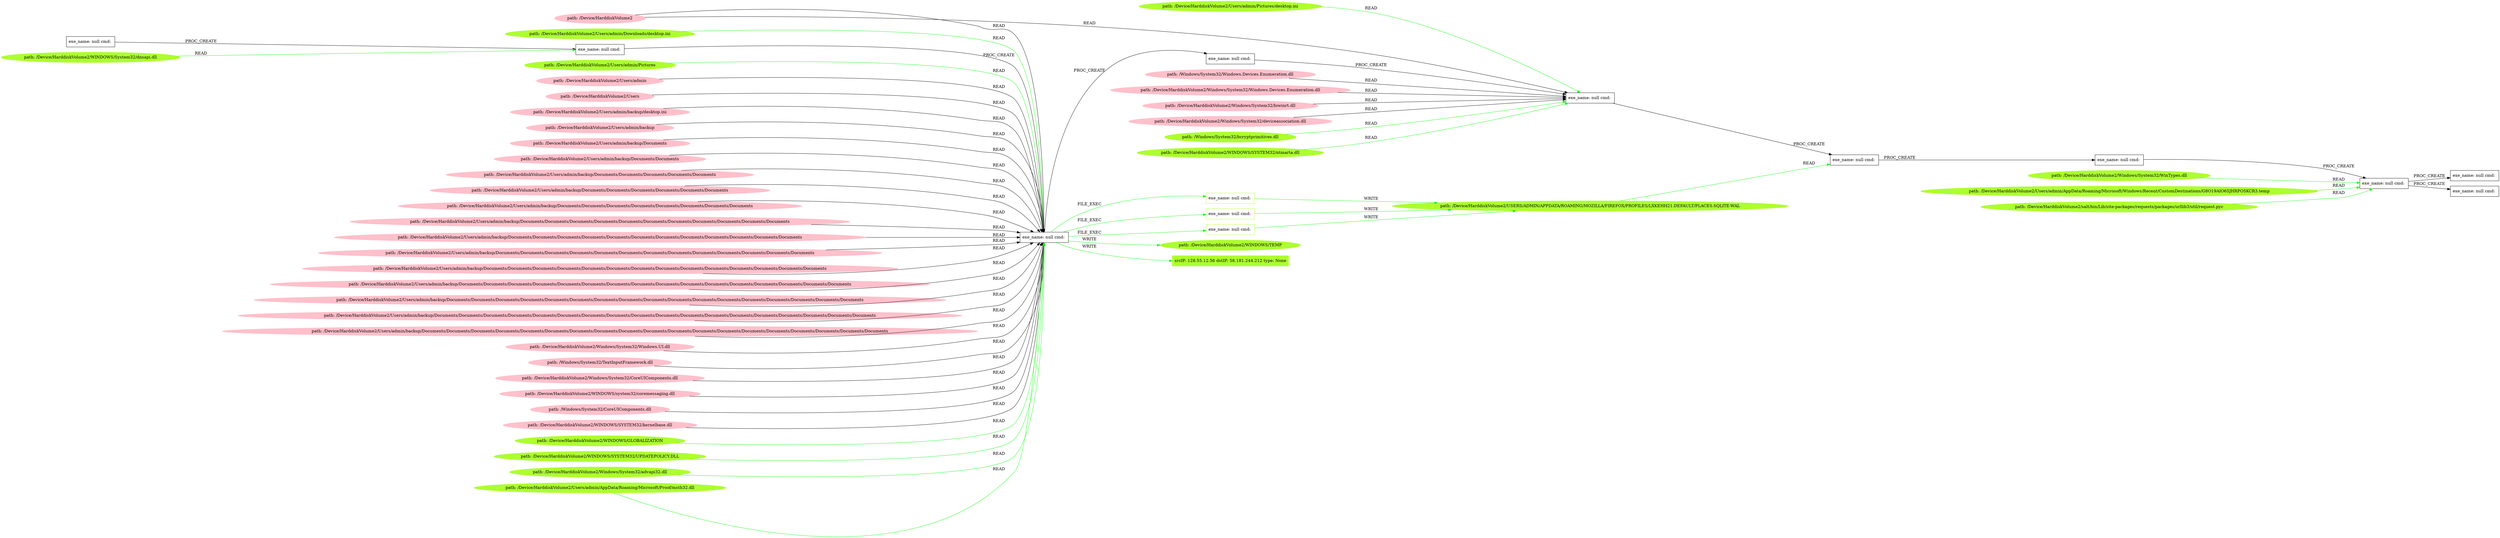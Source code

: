 digraph {
	rankdir=LR
	54 [label="exe_name: null cmd: " color=black shape=box style=solid]
	64 [label="exe_name: null cmd: " color=greenyellow shape=box style=solid]
	54 -> 64 [label=FILE_EXEC color=green]
	54 [label="exe_name: null cmd: " color=black shape=box style=solid]
	66 [label="exe_name: null cmd: " color=greenyellow shape=box style=solid]
	54 -> 66 [label=FILE_EXEC color=green]
	54 [label="exe_name: null cmd: " color=black shape=box style=solid]
	70 [label="exe_name: null cmd: " color=greenyellow shape=box style=solid]
	54 -> 70 [label=FILE_EXEC color=green]
	77 [label="path: /Device/HarddiskVolume2/Users/admin/Downloads/desktop.ini" color=greenyellow shape=oval style=filled]
	54 [label="exe_name: null cmd: " color=black shape=box style=solid]
	77 -> 54 [label=READ color=green]
	23 [label="exe_name: null cmd: " color=black shape=box style=solid]
	13 [label="exe_name: null cmd: " color=black shape=box style=solid]
	23 -> 13 [label=PROC_CREATE color=black]
	75 [label="path: /Device/HarddiskVolume2/Users/admin/Pictures" color=greenyellow shape=oval style=filled]
	54 [label="exe_name: null cmd: " color=black shape=box style=solid]
	75 -> 54 [label=READ color=green]
	79 [label="path: /Device/HarddiskVolume2/Users/admin/Pictures/desktop.ini" color=greenyellow shape=oval style=filled]
	0 [label="exe_name: null cmd: " color=black shape=box style=solid]
	79 -> 0 [label=READ color=green]
	13 [label="exe_name: null cmd: " color=black shape=box style=solid]
	54 [label="exe_name: null cmd: " color=black shape=box style=solid]
	13 -> 54 [label=PROC_CREATE color=black]
	59 [label="path: /Device/HarddiskVolume2" color=pink shape=oval style=filled]
	54 [label="exe_name: null cmd: " color=black shape=box style=solid]
	59 -> 54 [label=READ color=black]
	53 [label="path: /Device/HarddiskVolume2/Users/admin" color=pink shape=oval style=filled]
	54 [label="exe_name: null cmd: " color=black shape=box style=solid]
	53 -> 54 [label=READ color=black]
	14 [label="path: /Device/HarddiskVolume2/Users" color=pink shape=oval style=filled]
	54 [label="exe_name: null cmd: " color=black shape=box style=solid]
	14 -> 54 [label=READ color=black]
	55 [label="path: /Device/HarddiskVolume2/Users/admin/backup/desktop.ini" color=pink shape=oval style=filled]
	54 [label="exe_name: null cmd: " color=black shape=box style=solid]
	55 -> 54 [label=READ color=black]
	21 [label="path: /Device/HarddiskVolume2/Users/admin/backup" color=pink shape=oval style=filled]
	54 [label="exe_name: null cmd: " color=black shape=box style=solid]
	21 -> 54 [label=READ color=black]
	15 [label="path: /Device/HarddiskVolume2/Users/admin/backup/Documents" color=pink shape=oval style=filled]
	54 [label="exe_name: null cmd: " color=black shape=box style=solid]
	15 -> 54 [label=READ color=black]
	22 [label="path: /Device/HarddiskVolume2/Users/admin/backup/Documents/Documents" color=pink shape=oval style=filled]
	54 [label="exe_name: null cmd: " color=black shape=box style=solid]
	22 -> 54 [label=READ color=black]
	18 [label="path: /Device/HarddiskVolume2/Users/admin/backup/Documents/Documents/Documents/Documents/Documents" color=pink shape=oval style=filled]
	54 [label="exe_name: null cmd: " color=black shape=box style=solid]
	18 -> 54 [label=READ color=black]
	26 [label="path: /Device/HarddiskVolume2/Users/admin/backup/Documents/Documents/Documents/Documents/Documents/Documents" color=pink shape=oval style=filled]
	54 [label="exe_name: null cmd: " color=black shape=box style=solid]
	26 -> 54 [label=READ color=black]
	27 [label="path: /Device/HarddiskVolume2/Users/admin/backup/Documents/Documents/Documents/Documents/Documents/Documents/Documents/Documents" color=pink shape=oval style=filled]
	54 [label="exe_name: null cmd: " color=black shape=box style=solid]
	27 -> 54 [label=READ color=black]
	51 [label="path: /Device/HarddiskVolume2/Users/admin/backup/Documents/Documents/Documents/Documents/Documents/Documents/Documents/Documents/Documents/Documents/Documents" color=pink shape=oval style=filled]
	54 [label="exe_name: null cmd: " color=black shape=box style=solid]
	51 -> 54 [label=READ color=black]
	30 [label="path: /Device/HarddiskVolume2/Users/admin/backup/Documents/Documents/Documents/Documents/Documents/Documents/Documents/Documents/Documents/Documents/Documents/Documents" color=pink shape=oval style=filled]
	54 [label="exe_name: null cmd: " color=black shape=box style=solid]
	30 -> 54 [label=READ color=black]
	16 [label="path: /Device/HarddiskVolume2/Users/admin/backup/Documents/Documents/Documents/Documents/Documents/Documents/Documents/Documents/Documents/Documents/Documents/Documents/Documents" color=pink shape=oval style=filled]
	54 [label="exe_name: null cmd: " color=black shape=box style=solid]
	16 -> 54 [label=READ color=black]
	33 [label="path: /Device/HarddiskVolume2/Users/admin/backup/Documents/Documents/Documents/Documents/Documents/Documents/Documents/Documents/Documents/Documents/Documents/Documents/Documents/Documents" color=pink shape=oval style=filled]
	54 [label="exe_name: null cmd: " color=black shape=box style=solid]
	33 -> 54 [label=READ color=black]
	56 [label="path: /Device/HarddiskVolume2/Users/admin/backup/Documents/Documents/Documents/Documents/Documents/Documents/Documents/Documents/Documents/Documents/Documents/Documents/Documents/Documents/Documents/Documents" color=pink shape=oval style=filled]
	54 [label="exe_name: null cmd: " color=black shape=box style=solid]
	56 -> 54 [label=READ color=black]
	52 [label="path: /Device/HarddiskVolume2/Users/admin/backup/Documents/Documents/Documents/Documents/Documents/Documents/Documents/Documents/Documents/Documents/Documents/Documents/Documents/Documents/Documents/Documents/Documents" color=pink shape=oval style=filled]
	54 [label="exe_name: null cmd: " color=black shape=box style=solid]
	52 -> 54 [label=READ color=black]
	29 [label="path: /Device/HarddiskVolume2/Users/admin/backup/Documents/Documents/Documents/Documents/Documents/Documents/Documents/Documents/Documents/Documents/Documents/Documents/Documents/Documents/Documents/Documents/Documents/Documents" color=pink shape=oval style=filled]
	54 [label="exe_name: null cmd: " color=black shape=box style=solid]
	29 -> 54 [label=READ color=black]
	32 [label="path: /Device/HarddiskVolume2/Users/admin/backup/Documents/Documents/Documents/Documents/Documents/Documents/Documents/Documents/Documents/Documents/Documents/Documents/Documents/Documents/Documents/Documents/Documents/Documents/Documents" color=pink shape=oval style=filled]
	54 [label="exe_name: null cmd: " color=black shape=box style=solid]
	32 -> 54 [label=READ color=black]
	12 [label="path: /Device/HarddiskVolume2/Windows/System32/Windows.UI.dll" color=pink shape=oval style=filled]
	54 [label="exe_name: null cmd: " color=black shape=box style=solid]
	12 -> 54 [label=READ color=black]
	36 [label="path: /Windows/System32/TextInputFramework.dll" color=pink shape=oval style=filled]
	54 [label="exe_name: null cmd: " color=black shape=box style=solid]
	36 -> 54 [label=READ color=black]
	38 [label="path: /Device/HarddiskVolume2/Windows/System32/CoreUIComponents.dll" color=pink shape=oval style=filled]
	54 [label="exe_name: null cmd: " color=black shape=box style=solid]
	38 -> 54 [label=READ color=black]
	17 [label="path: /Device/HarddiskVolume2/WINDOWS/system32/coremessaging.dll" color=pink shape=oval style=filled]
	54 [label="exe_name: null cmd: " color=black shape=box style=solid]
	17 -> 54 [label=READ color=black]
	28 [label="path: /Windows/System32/CoreUIComponents.dll" color=pink shape=oval style=filled]
	54 [label="exe_name: null cmd: " color=black shape=box style=solid]
	28 -> 54 [label=READ color=black]
	57 [label="path: /Device/HarddiskVolume2/WINDOWS/SYSTEM32/kernelbase.dll" color=pink shape=oval style=filled]
	54 [label="exe_name: null cmd: " color=black shape=box style=solid]
	57 -> 54 [label=READ color=black]
	54 [label="exe_name: null cmd: " color=black shape=box style=solid]
	43 [label="exe_name: null cmd: " color=black shape=box style=solid]
	54 -> 43 [label=PROC_CREATE color=black]
	43 [label="exe_name: null cmd: " color=black shape=box style=solid]
	0 [label="exe_name: null cmd: " color=black shape=box style=solid]
	43 -> 0 [label=PROC_CREATE color=black]
	59 [label="path: /Device/HarddiskVolume2" color=pink shape=oval style=filled]
	0 [label="exe_name: null cmd: " color=black shape=box style=solid]
	59 -> 0 [label=READ color=black]
	45 [label="path: /Windows/System32/Windows.Devices.Enumeration.dll" color=pink shape=oval style=filled]
	0 [label="exe_name: null cmd: " color=black shape=box style=solid]
	45 -> 0 [label=READ color=black]
	41 [label="path: /Device/HarddiskVolume2/Windows/System32/Windows.Devices.Enumeration.dll" color=pink shape=oval style=filled]
	0 [label="exe_name: null cmd: " color=black shape=box style=solid]
	41 -> 0 [label=READ color=black]
	44 [label="path: /Device/HarddiskVolume2/Windows/System32/biwinrt.dll" color=pink shape=oval style=filled]
	0 [label="exe_name: null cmd: " color=black shape=box style=solid]
	44 -> 0 [label=READ color=black]
	31 [label="path: /Device/HarddiskVolume2/Windows/System32/deviceassociation.dll" color=pink shape=oval style=filled]
	0 [label="exe_name: null cmd: " color=black shape=box style=solid]
	31 -> 0 [label=READ color=black]
	69 [label="path: /Device/HarddiskVolume2/WINDOWS/GLOBALIZATION" color=greenyellow shape=oval style=filled]
	54 [label="exe_name: null cmd: " color=black shape=box style=solid]
	69 -> 54 [label=READ color=green]
	0 [label="exe_name: null cmd: " color=black shape=box style=solid]
	2 [label="exe_name: null cmd: " color=black shape=box style=solid]
	0 -> 2 [label=PROC_CREATE color=black]
	2 [label="exe_name: null cmd: " color=black shape=box style=solid]
	4 [label="exe_name: null cmd: " color=black shape=box style=solid]
	2 -> 4 [label=PROC_CREATE color=black]
	4 [label="exe_name: null cmd: " color=black shape=box style=solid]
	8 [label="exe_name: null cmd: " color=black shape=box style=solid]
	4 -> 8 [label=PROC_CREATE color=black]
	8 [label="exe_name: null cmd: " color=black shape=box style=solid]
	5 [label="exe_name: null cmd: " color=black shape=box style=solid]
	8 -> 5 [label=PROC_CREATE color=black]
	8 [label="exe_name: null cmd: " color=black shape=box style=solid]
	1 [label="exe_name: null cmd: " color=black shape=box style=solid]
	8 -> 1 [label=PROC_CREATE color=black]
	84 [label="path: /Device/HarddiskVolume2/Windows/System32/WinTypes.dll" color=greenyellow shape=oval style=filled]
	8 [label="exe_name: null cmd: " color=black shape=box style=solid]
	84 -> 8 [label=READ color=green]
	78 [label="path: /Windows/System32/bcryptprimitives.dll" color=greenyellow shape=oval style=filled]
	0 [label="exe_name: null cmd: " color=black shape=box style=solid]
	78 -> 0 [label=READ color=green]
	80 [label="path: /Device/HarddiskVolume2/WINDOWS/SYSTEM32/ntmarta.dll" color=greenyellow shape=oval style=filled]
	0 [label="exe_name: null cmd: " color=black shape=box style=solid]
	80 -> 0 [label=READ color=green]
	70 [label="exe_name: null cmd: " color=greenyellow shape=box style=solid]
	65 [label="path: /Device/HarddiskVolume2/USERS/ADMIN/APPDATA/ROAMING/MOZILLA/FIREFOX/PROFILES/LXKEHH21.DEFAULT/PLACES.SQLITE-WAL" color=greenyellow shape=oval style=filled]
	70 -> 65 [label=WRITE color=green]
	74 [label="path: /Device/HarddiskVolume2/WINDOWS/SYSTEM32/UPDATEPOLICY.DLL" color=greenyellow shape=oval style=filled]
	54 [label="exe_name: null cmd: " color=black shape=box style=solid]
	74 -> 54 [label=READ color=green]
	72 [label="path: /Device/HarddiskVolume2/Windows/System32/advapi32.dll" color=greenyellow shape=oval style=filled]
	54 [label="exe_name: null cmd: " color=black shape=box style=solid]
	72 -> 54 [label=READ color=green]
	63 [label="path: /Device/HarddiskVolume2/WINDOWS/System32/dnsapi.dll" color=greenyellow shape=oval style=filled]
	13 [label="exe_name: null cmd: " color=black shape=box style=solid]
	63 -> 13 [label=READ color=green]
	54 [label="exe_name: null cmd: " color=black shape=box style=solid]
	73 [label="path: /Device/HarddiskVolume2/WINDOWS/TEMP" color=greenyellow shape=oval style=filled]
	54 -> 73 [label=WRITE color=green]
	83 [label="path: /Device/HarddiskVolume2/Users/admin/AppData/Roaming/Microsoft/Windows/Recent/CustomDestinations/G8O19AIO65JHRPO5KCR3.temp" color=greenyellow shape=oval style=filled]
	8 [label="exe_name: null cmd: " color=black shape=box style=solid]
	83 -> 8 [label=READ color=green]
	82 [label="path: /Device/HarddiskVolume2/salt/bin/Lib/site-packages/requests/packages/urllib3/util/request.pyc" color=greenyellow shape=oval style=filled]
	8 [label="exe_name: null cmd: " color=black shape=box style=solid]
	82 -> 8 [label=READ color=green]
	54 [label="exe_name: null cmd: " color=black shape=box style=solid]
	68 [label="srcIP: 128.55.12.56 dstIP: 58.181.244.212 type: None" color=greenyellow shape=box style=filled]
	54 -> 68 [label=WRITE color=green]
	66 [label="exe_name: null cmd: " color=greenyellow shape=box style=solid]
	65 [label="path: /Device/HarddiskVolume2/USERS/ADMIN/APPDATA/ROAMING/MOZILLA/FIREFOX/PROFILES/LXKEHH21.DEFAULT/PLACES.SQLITE-WAL" color=greenyellow shape=oval style=filled]
	66 -> 65 [label=WRITE color=green]
	64 [label="exe_name: null cmd: " color=greenyellow shape=box style=solid]
	65 [label="path: /Device/HarddiskVolume2/USERS/ADMIN/APPDATA/ROAMING/MOZILLA/FIREFOX/PROFILES/LXKEHH21.DEFAULT/PLACES.SQLITE-WAL" color=greenyellow shape=oval style=filled]
	64 -> 65 [label=WRITE color=green]
	65 [label="path: /Device/HarddiskVolume2/USERS/ADMIN/APPDATA/ROAMING/MOZILLA/FIREFOX/PROFILES/LXKEHH21.DEFAULT/PLACES.SQLITE-WAL" color=greenyellow shape=oval style=filled]
	2 [label="exe_name: null cmd: " color=black shape=box style=solid]
	65 -> 2 [label=READ color=green]
	76 [label="path: /Device/HarddiskVolume2/Users/admin/AppData/Roaming/Microsoft/Proof/msth32.dll" color=greenyellow shape=oval style=filled]
	54 [label="exe_name: null cmd: " color=black shape=box style=solid]
	76 -> 54 [label=READ color=green]
}
